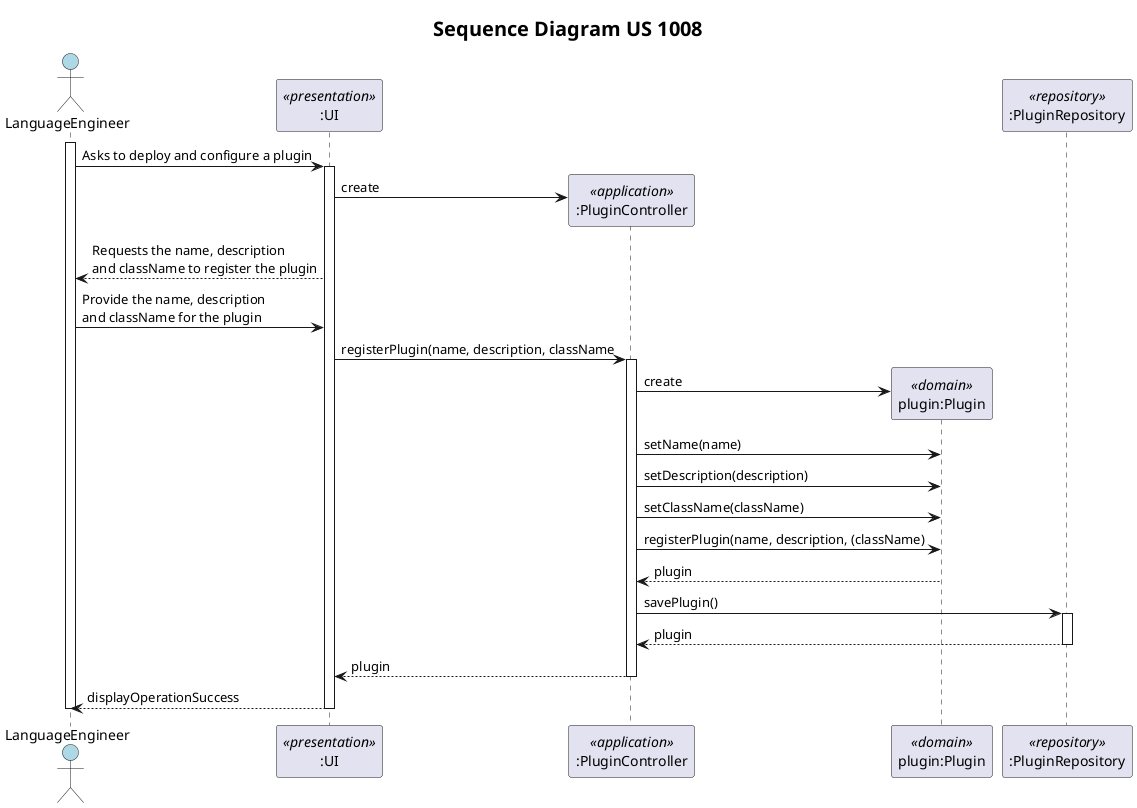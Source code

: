 @startuml

       title <size:20>Sequence Diagram US 1008</size>

       skinparam monochrome false
       skinparam packageStyle rect
       skinparam defaultFontName FG Virgil
       skinparam shadowing false

       actor LanguageEngineer as Actor #lightblue
       participant ":UI" as UI <<presentation>>
       participant ":PluginController" as Controller <<application>>
       participant "plugin:Plugin" as plugin <<domain>>
       participant ":PluginRepository" as repo <<repository>>

       activate Actor
       Actor -> UI: Asks to deploy and configure a plugin
       activate UI
       UI -> Controller **: create
           UI --> Actor: Requests the name, description \nand className to register the plugin
           Actor -> UI: Provide the name, description \nand className for the plugin
           UI -> Controller: registerPlugin(name, description, className
           activate Controller
           Controller -> plugin **: create
           Controller -> plugin: setName(name)
           Controller -> plugin: setDescription(description)
           Controller -> plugin: setClassName(className)
               Controller -> plugin: registerPlugin(name, description, (className)
               plugin --> Controller: plugin
               Controller -> repo: savePlugin()
               activate repo
                   repo --> Controller: plugin
               deactivate repo
               Controller --> UI: plugin
           deactivate Controller
           UI --> Actor: displayOperationSuccess
       deactivate UI
       deactivate Actor
       @enduml
